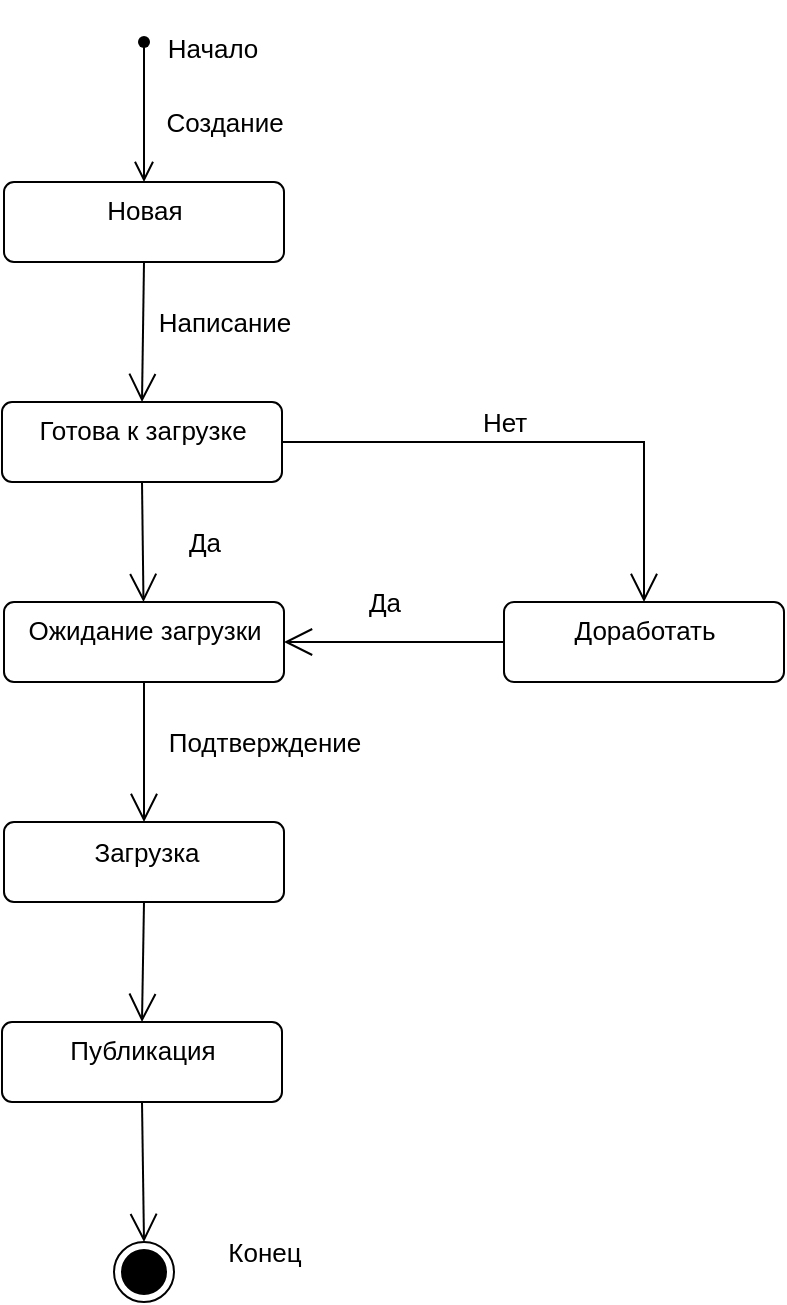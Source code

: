 <mxfile version="20.4.0" type="device"><diagram id="NnauTeSt28f_niZ7gIhi" name="Страница 1"><mxGraphModel dx="1422" dy="794" grid="1" gridSize="10" guides="1" tooltips="1" connect="1" arrows="1" fold="1" page="1" pageScale="1" pageWidth="827" pageHeight="1169" math="0" shadow="0"><root><mxCell id="0"/><mxCell id="1" parent="0"/><mxCell id="C6wJg5Ks47mmUAtWq6nc-1" value="" style="shape=waypoint;sketch=0;fillStyle=solid;size=6;pointerEvents=1;points=[];fillColor=none;resizable=0;rotatable=0;perimeter=centerPerimeter;snapToPoint=1;strokeColor=#000000;fontStyle=1;fontSize=21;" vertex="1" parent="1"><mxGeometry x="360" y="20" width="40" height="40" as="geometry"/></mxCell><mxCell id="C6wJg5Ks47mmUAtWq6nc-6" value="" style="endArrow=open;startArrow=none;endFill=0;startFill=0;endSize=8;html=1;verticalAlign=bottom;labelBackgroundColor=none;strokeWidth=1;rounded=0;fontSize=21;exitX=0.5;exitY=0.6;exitDx=0;exitDy=0;exitPerimeter=0;entryX=0.5;entryY=0;entryDx=0;entryDy=0;" edge="1" parent="1" source="C6wJg5Ks47mmUAtWq6nc-1" target="C6wJg5Ks47mmUAtWq6nc-9"><mxGeometry width="160" relative="1" as="geometry"><mxPoint x="330" y="410" as="sourcePoint"/><mxPoint x="380" y="120" as="targetPoint"/></mxGeometry></mxCell><mxCell id="C6wJg5Ks47mmUAtWq6nc-7" value="&lt;font style=&quot;font-size: 13px;&quot;&gt;Начало&lt;/font&gt;" style="text;html=1;align=center;verticalAlign=middle;resizable=0;points=[];autosize=1;strokeColor=none;fillColor=none;fontSize=21;" vertex="1" parent="1"><mxGeometry x="379" y="20" width="70" height="40" as="geometry"/></mxCell><mxCell id="C6wJg5Ks47mmUAtWq6nc-8" value="Создание" style="text;html=1;align=center;verticalAlign=middle;resizable=0;points=[];autosize=1;strokeColor=none;fillColor=none;fontSize=13;" vertex="1" parent="1"><mxGeometry x="380" y="65" width="80" height="30" as="geometry"/></mxCell><mxCell id="C6wJg5Ks47mmUAtWq6nc-9" value="Новая" style="html=1;align=center;verticalAlign=top;rounded=1;absoluteArcSize=1;arcSize=10;dashed=0;strokeColor=#000000;fontSize=13;" vertex="1" parent="1"><mxGeometry x="310" y="110" width="140" height="40" as="geometry"/></mxCell><mxCell id="C6wJg5Ks47mmUAtWq6nc-10" value="" style="endArrow=open;endFill=1;endSize=12;html=1;rounded=0;fontSize=13;exitX=0.5;exitY=1;exitDx=0;exitDy=0;entryX=0.5;entryY=0;entryDx=0;entryDy=0;" edge="1" parent="1" source="C6wJg5Ks47mmUAtWq6nc-9" target="C6wJg5Ks47mmUAtWq6nc-12"><mxGeometry width="160" relative="1" as="geometry"><mxPoint x="330" y="410" as="sourcePoint"/><mxPoint x="380" y="240" as="targetPoint"/></mxGeometry></mxCell><mxCell id="C6wJg5Ks47mmUAtWq6nc-11" value="Написание" style="text;html=1;align=center;verticalAlign=middle;resizable=0;points=[];autosize=1;strokeColor=none;fillColor=none;fontSize=13;" vertex="1" parent="1"><mxGeometry x="375" y="165" width="90" height="30" as="geometry"/></mxCell><mxCell id="C6wJg5Ks47mmUAtWq6nc-12" value="Готова к загрузке" style="html=1;align=center;verticalAlign=top;rounded=1;absoluteArcSize=1;arcSize=10;dashed=0;strokeColor=#000000;fontSize=13;" vertex="1" parent="1"><mxGeometry x="309" y="220" width="140" height="40" as="geometry"/></mxCell><mxCell id="C6wJg5Ks47mmUAtWq6nc-13" value="Доработать" style="html=1;align=center;verticalAlign=top;rounded=1;absoluteArcSize=1;arcSize=10;dashed=0;strokeColor=#000000;fontSize=13;" vertex="1" parent="1"><mxGeometry x="560" y="320" width="140" height="40" as="geometry"/></mxCell><mxCell id="C6wJg5Ks47mmUAtWq6nc-14" value="Ожидание загрузки" style="html=1;align=center;verticalAlign=top;rounded=1;absoluteArcSize=1;arcSize=10;dashed=0;strokeColor=#000000;fontSize=13;" vertex="1" parent="1"><mxGeometry x="310" y="320" width="140" height="40" as="geometry"/></mxCell><mxCell id="C6wJg5Ks47mmUAtWq6nc-15" value="" style="endArrow=open;endFill=1;endSize=12;html=1;rounded=0;fontSize=13;exitX=1;exitY=0.5;exitDx=0;exitDy=0;entryX=0.5;entryY=0;entryDx=0;entryDy=0;" edge="1" parent="1" source="C6wJg5Ks47mmUAtWq6nc-12" target="C6wJg5Ks47mmUAtWq6nc-13"><mxGeometry width="160" relative="1" as="geometry"><mxPoint x="330" y="410" as="sourcePoint"/><mxPoint x="490" y="410" as="targetPoint"/><Array as="points"><mxPoint x="630" y="240"/></Array></mxGeometry></mxCell><mxCell id="C6wJg5Ks47mmUAtWq6nc-16" value="Нет" style="text;html=1;align=center;verticalAlign=middle;resizable=0;points=[];autosize=1;strokeColor=none;fillColor=none;fontSize=13;" vertex="1" parent="1"><mxGeometry x="535" y="215" width="50" height="30" as="geometry"/></mxCell><mxCell id="C6wJg5Ks47mmUAtWq6nc-17" value="" style="endArrow=open;endFill=1;endSize=12;html=1;rounded=0;fontSize=13;exitX=0.5;exitY=1;exitDx=0;exitDy=0;" edge="1" parent="1" source="C6wJg5Ks47mmUAtWq6nc-12" target="C6wJg5Ks47mmUAtWq6nc-14"><mxGeometry width="160" relative="1" as="geometry"><mxPoint x="330" y="410" as="sourcePoint"/><mxPoint x="490" y="410" as="targetPoint"/></mxGeometry></mxCell><mxCell id="C6wJg5Ks47mmUAtWq6nc-18" value="Да" style="text;html=1;align=center;verticalAlign=middle;resizable=0;points=[];autosize=1;strokeColor=none;fillColor=none;fontSize=13;" vertex="1" parent="1"><mxGeometry x="390" y="275" width="40" height="30" as="geometry"/></mxCell><mxCell id="C6wJg5Ks47mmUAtWq6nc-19" value="" style="endArrow=open;endFill=1;endSize=12;html=1;rounded=0;fontSize=13;exitX=0;exitY=0.5;exitDx=0;exitDy=0;entryX=1;entryY=0.5;entryDx=0;entryDy=0;" edge="1" parent="1" source="C6wJg5Ks47mmUAtWq6nc-13" target="C6wJg5Ks47mmUAtWq6nc-14"><mxGeometry width="160" relative="1" as="geometry"><mxPoint x="330" y="410" as="sourcePoint"/><mxPoint x="490" y="410" as="targetPoint"/></mxGeometry></mxCell><mxCell id="C6wJg5Ks47mmUAtWq6nc-20" value="Да" style="text;html=1;align=center;verticalAlign=middle;resizable=0;points=[];autosize=1;strokeColor=none;fillColor=none;fontSize=13;" vertex="1" parent="1"><mxGeometry x="480" y="305" width="40" height="30" as="geometry"/></mxCell><mxCell id="C6wJg5Ks47mmUAtWq6nc-21" value="State" style="html=1;align=center;verticalAlign=top;rounded=1;absoluteArcSize=1;arcSize=10;dashed=0;strokeColor=#000000;fontSize=13;" vertex="1" parent="1"><mxGeometry x="310" y="430" width="140" height="40" as="geometry"/></mxCell><mxCell id="C6wJg5Ks47mmUAtWq6nc-22" value="" style="endArrow=open;endFill=1;endSize=12;html=1;rounded=0;fontSize=13;exitX=0.5;exitY=1;exitDx=0;exitDy=0;entryX=0.5;entryY=0;entryDx=0;entryDy=0;" edge="1" parent="1" source="C6wJg5Ks47mmUAtWq6nc-14" target="C6wJg5Ks47mmUAtWq6nc-21"><mxGeometry width="160" relative="1" as="geometry"><mxPoint x="330" y="410" as="sourcePoint"/><mxPoint x="490" y="410" as="targetPoint"/></mxGeometry></mxCell><mxCell id="C6wJg5Ks47mmUAtWq6nc-24" value="Загрузка" style="edgeLabel;html=1;align=center;verticalAlign=middle;resizable=0;points=[];fontSize=13;" vertex="1" connectable="0" parent="C6wJg5Ks47mmUAtWq6nc-22"><mxGeometry x="1" y="15" relative="1" as="geometry"><mxPoint x="-14" y="15" as="offset"/></mxGeometry></mxCell><mxCell id="C6wJg5Ks47mmUAtWq6nc-23" value="Подтверждение" style="text;html=1;align=center;verticalAlign=middle;resizable=0;points=[];autosize=1;strokeColor=none;fillColor=none;fontSize=13;" vertex="1" parent="1"><mxGeometry x="380" y="375" width="120" height="30" as="geometry"/></mxCell><mxCell id="C6wJg5Ks47mmUAtWq6nc-25" value="" style="ellipse;html=1;shape=endState;fillColor=#000000;strokeColor=#000000;fontSize=13;" vertex="1" parent="1"><mxGeometry x="365" y="640" width="30" height="30" as="geometry"/></mxCell><mxCell id="C6wJg5Ks47mmUAtWq6nc-26" value="Конец" style="text;html=1;align=center;verticalAlign=middle;resizable=0;points=[];autosize=1;strokeColor=none;fillColor=none;fontSize=13;" vertex="1" parent="1"><mxGeometry x="410" y="630" width="60" height="30" as="geometry"/></mxCell><mxCell id="C6wJg5Ks47mmUAtWq6nc-27" value="" style="endArrow=open;endFill=1;endSize=12;html=1;rounded=0;fontSize=13;exitX=0.5;exitY=1;exitDx=0;exitDy=0;entryX=0.5;entryY=0;entryDx=0;entryDy=0;" edge="1" parent="1" source="C6wJg5Ks47mmUAtWq6nc-21" target="C6wJg5Ks47mmUAtWq6nc-28"><mxGeometry width="160" relative="1" as="geometry"><mxPoint x="330" y="410" as="sourcePoint"/><mxPoint x="380" y="530" as="targetPoint"/></mxGeometry></mxCell><mxCell id="C6wJg5Ks47mmUAtWq6nc-28" value="Публикация" style="html=1;align=center;verticalAlign=top;rounded=1;absoluteArcSize=1;arcSize=10;dashed=0;strokeColor=#000000;fontSize=13;" vertex="1" parent="1"><mxGeometry x="309" y="530" width="140" height="40" as="geometry"/></mxCell><mxCell id="C6wJg5Ks47mmUAtWq6nc-29" value="" style="endArrow=open;endFill=1;endSize=12;html=1;rounded=0;fontSize=13;exitX=0.5;exitY=1;exitDx=0;exitDy=0;entryX=0.5;entryY=0;entryDx=0;entryDy=0;" edge="1" parent="1" source="C6wJg5Ks47mmUAtWq6nc-28" target="C6wJg5Ks47mmUAtWq6nc-25"><mxGeometry width="160" relative="1" as="geometry"><mxPoint x="389" y="270" as="sourcePoint"/><mxPoint x="389.75" y="330" as="targetPoint"/></mxGeometry></mxCell></root></mxGraphModel></diagram></mxfile>